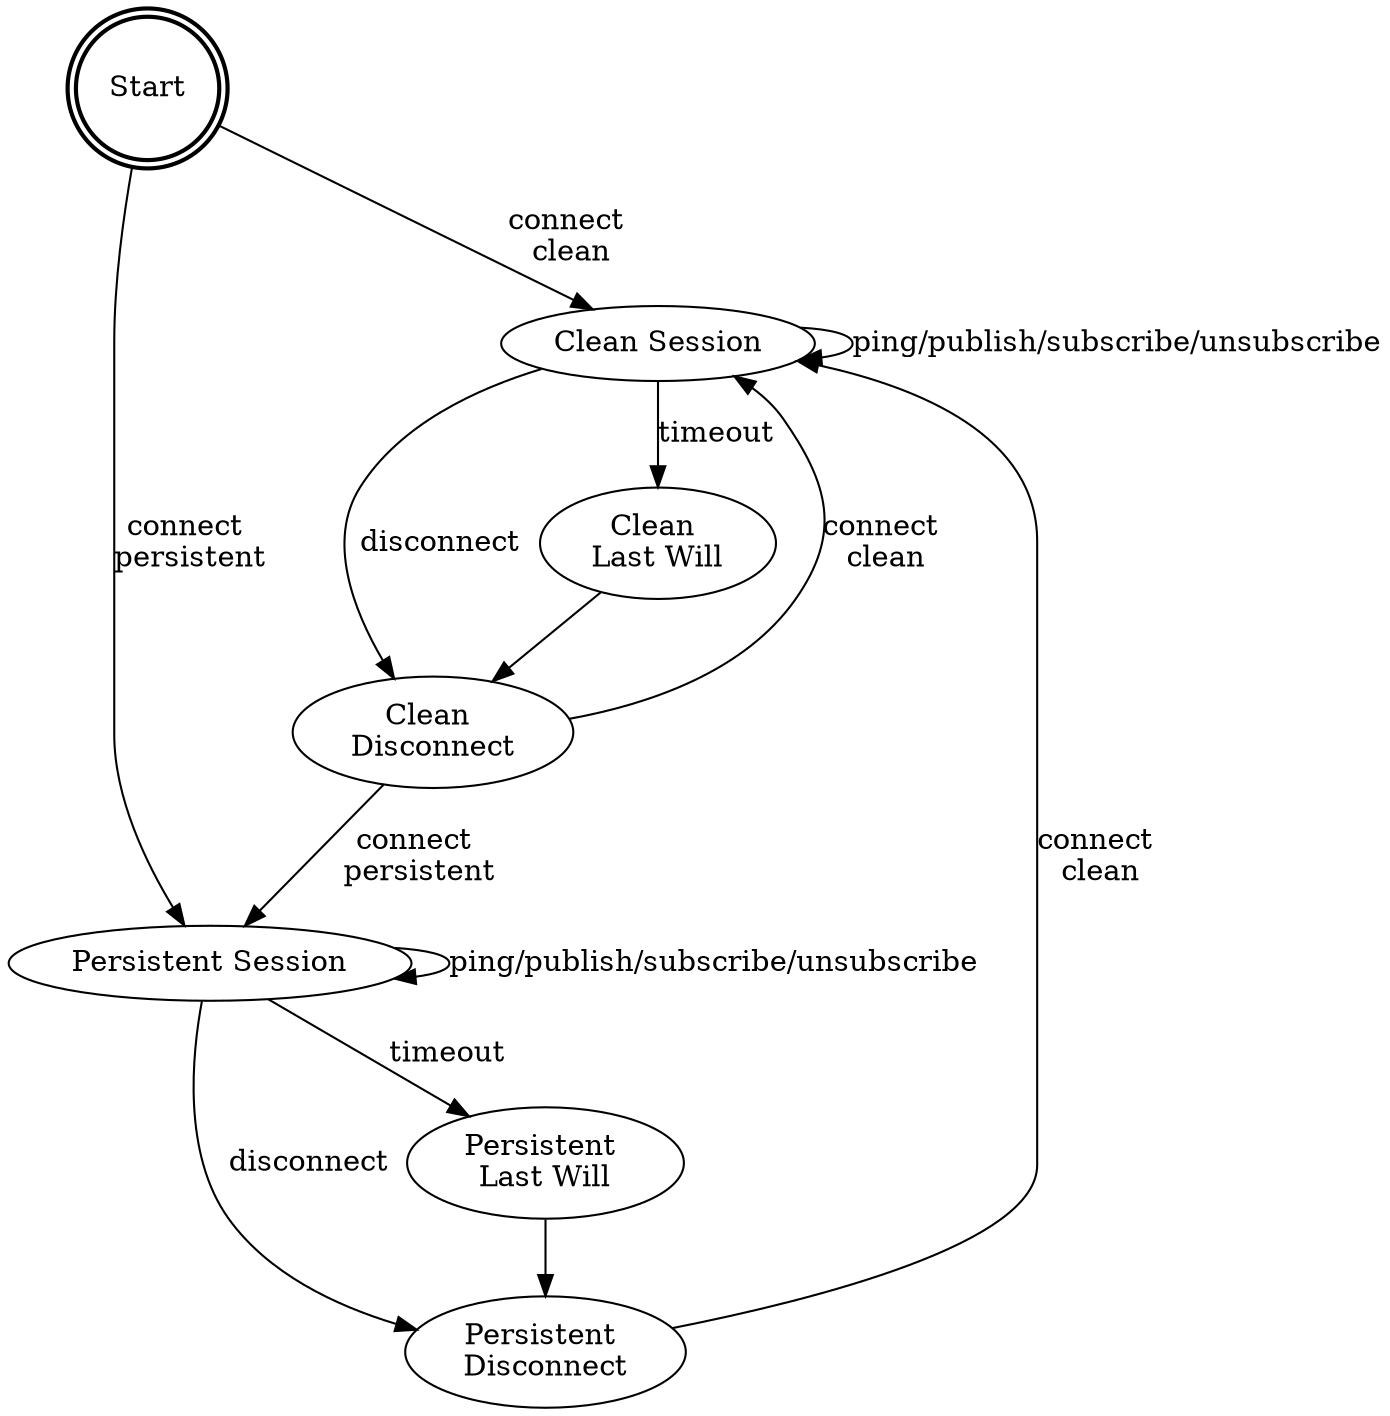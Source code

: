 /* Graph of the FSM of the MQTT Server */

digraph "Server" {

start [label="Start", shape=circle, style=bold, peripheries=2];
node [shape=oval];

clean [label="Clean Session"];
persistent [label="Persistent Session"];
c_lost [label="Clean \nLast Will"];
p_lost [label="Persistent \nLast Will"];
clean_dis [label="Clean \nDisconnect"];
persitent_dis [label="Persistent \nDisconnect"];

start -> clean [label="connect \nclean"];
clean_dis -> clean [label="connect \nclean"];
clean_dis -> persistent [label="connect \npersistent"];
clean -> clean_dis [label="disconnect"]
clean -> c_lost [label ="timeout"];
c_lost -> clean_dis;
clean -> clean [label="ping/publish/subscribe/unsubscribe"];

start -> persistent [label="connect \npersistent"]
persistent -> persitent_dis[label="disconnect"];
persitent_dis -> clean[label="connect \nclean"];
persistent -> p_lost [label="timeout"];
p_lost -> persitent_dis;
persistent -> persistent [label="ping/publish/subscribe/unsubscribe"];
}